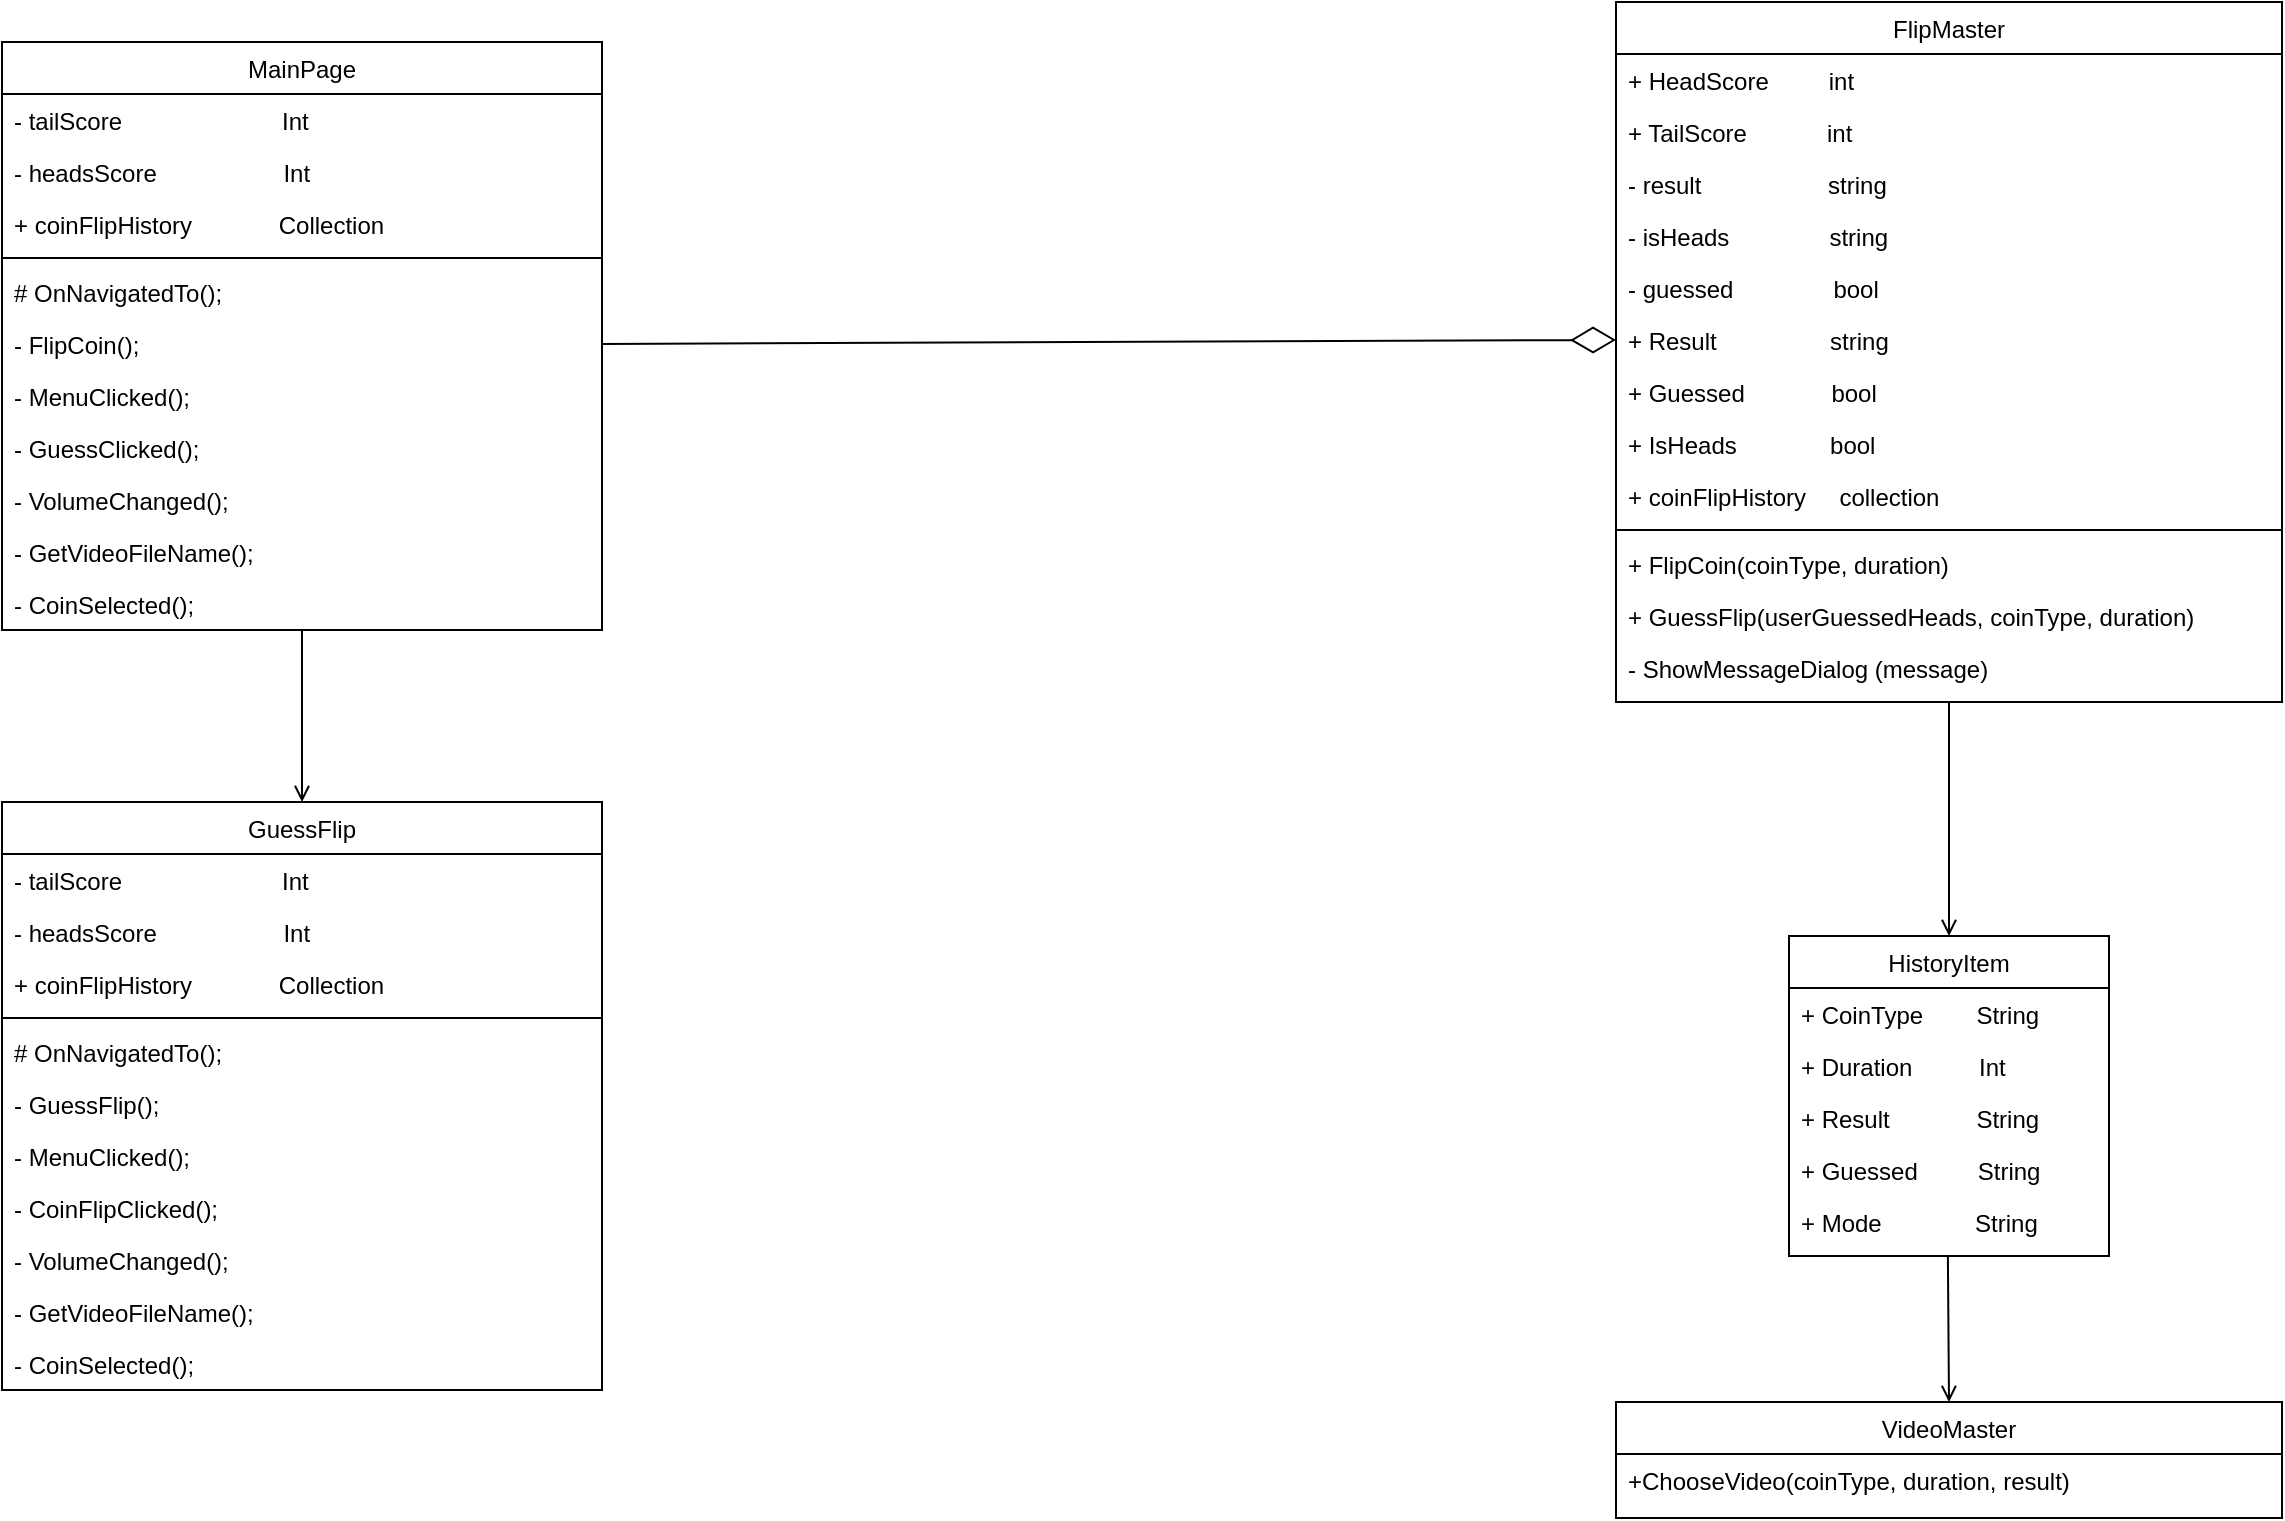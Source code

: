 <mxfile version="22.1.2" type="device">
  <diagram id="C5RBs43oDa-KdzZeNtuy" name="Page-1">
    <mxGraphModel dx="2206" dy="1286" grid="1" gridSize="10" guides="1" tooltips="1" connect="1" arrows="1" fold="1" page="1" pageScale="1" pageWidth="827" pageHeight="1169" math="0" shadow="0">
      <root>
        <mxCell id="WIyWlLk6GJQsqaUBKTNV-0" />
        <mxCell id="WIyWlLk6GJQsqaUBKTNV-1" parent="WIyWlLk6GJQsqaUBKTNV-0" />
        <mxCell id="zkfFHV4jXpPFQw0GAbJ--0" value="MainPage" style="swimlane;fontStyle=0;align=center;verticalAlign=top;childLayout=stackLayout;horizontal=1;startSize=26;horizontalStack=0;resizeParent=1;resizeLast=0;collapsible=1;marginBottom=0;rounded=0;shadow=0;strokeWidth=1;" parent="WIyWlLk6GJQsqaUBKTNV-1" vertex="1">
          <mxGeometry x="20" y="120" width="300" height="294" as="geometry">
            <mxRectangle x="230" y="140" width="160" height="26" as="alternateBounds" />
          </mxGeometry>
        </mxCell>
        <mxCell id="zkfFHV4jXpPFQw0GAbJ--1" value="- tailScore                        Int" style="text;align=left;verticalAlign=top;spacingLeft=4;spacingRight=4;overflow=hidden;rotatable=0;points=[[0,0.5],[1,0.5]];portConstraint=eastwest;" parent="zkfFHV4jXpPFQw0GAbJ--0" vertex="1">
          <mxGeometry y="26" width="300" height="26" as="geometry" />
        </mxCell>
        <mxCell id="zkfFHV4jXpPFQw0GAbJ--2" value="- headsScore                   Int" style="text;align=left;verticalAlign=top;spacingLeft=4;spacingRight=4;overflow=hidden;rotatable=0;points=[[0,0.5],[1,0.5]];portConstraint=eastwest;rounded=0;shadow=0;html=0;" parent="zkfFHV4jXpPFQw0GAbJ--0" vertex="1">
          <mxGeometry y="52" width="300" height="26" as="geometry" />
        </mxCell>
        <mxCell id="zkfFHV4jXpPFQw0GAbJ--3" value="+ coinFlipHistory             Collection" style="text;align=left;verticalAlign=top;spacingLeft=4;spacingRight=4;overflow=hidden;rotatable=0;points=[[0,0.5],[1,0.5]];portConstraint=eastwest;rounded=0;shadow=0;html=0;" parent="zkfFHV4jXpPFQw0GAbJ--0" vertex="1">
          <mxGeometry y="78" width="300" height="26" as="geometry" />
        </mxCell>
        <mxCell id="zkfFHV4jXpPFQw0GAbJ--4" value="" style="line;html=1;strokeWidth=1;align=left;verticalAlign=middle;spacingTop=-1;spacingLeft=3;spacingRight=3;rotatable=0;labelPosition=right;points=[];portConstraint=eastwest;" parent="zkfFHV4jXpPFQw0GAbJ--0" vertex="1">
          <mxGeometry y="104" width="300" height="8" as="geometry" />
        </mxCell>
        <mxCell id="zkfFHV4jXpPFQw0GAbJ--5" value="# OnNavigatedTo();" style="text;align=left;verticalAlign=top;spacingLeft=4;spacingRight=4;overflow=hidden;rotatable=0;points=[[0,0.5],[1,0.5]];portConstraint=eastwest;" parent="zkfFHV4jXpPFQw0GAbJ--0" vertex="1">
          <mxGeometry y="112" width="300" height="26" as="geometry" />
        </mxCell>
        <mxCell id="GGtoI-8SG2DJEzFYPLJh-0" value="- FlipCoin();" style="text;align=left;verticalAlign=top;spacingLeft=4;spacingRight=4;overflow=hidden;rotatable=0;points=[[0,0.5],[1,0.5]];portConstraint=eastwest;" parent="zkfFHV4jXpPFQw0GAbJ--0" vertex="1">
          <mxGeometry y="138" width="300" height="26" as="geometry" />
        </mxCell>
        <mxCell id="GGtoI-8SG2DJEzFYPLJh-1" value="- MenuClicked();" style="text;align=left;verticalAlign=top;spacingLeft=4;spacingRight=4;overflow=hidden;rotatable=0;points=[[0,0.5],[1,0.5]];portConstraint=eastwest;" parent="zkfFHV4jXpPFQw0GAbJ--0" vertex="1">
          <mxGeometry y="164" width="300" height="26" as="geometry" />
        </mxCell>
        <mxCell id="GGtoI-8SG2DJEzFYPLJh-2" value="- GuessClicked();" style="text;align=left;verticalAlign=top;spacingLeft=4;spacingRight=4;overflow=hidden;rotatable=0;points=[[0,0.5],[1,0.5]];portConstraint=eastwest;" parent="zkfFHV4jXpPFQw0GAbJ--0" vertex="1">
          <mxGeometry y="190" width="300" height="26" as="geometry" />
        </mxCell>
        <mxCell id="GGtoI-8SG2DJEzFYPLJh-3" value="- VolumeChanged();" style="text;align=left;verticalAlign=top;spacingLeft=4;spacingRight=4;overflow=hidden;rotatable=0;points=[[0,0.5],[1,0.5]];portConstraint=eastwest;" parent="zkfFHV4jXpPFQw0GAbJ--0" vertex="1">
          <mxGeometry y="216" width="300" height="26" as="geometry" />
        </mxCell>
        <mxCell id="GGtoI-8SG2DJEzFYPLJh-4" value="- GetVideoFileName();" style="text;align=left;verticalAlign=top;spacingLeft=4;spacingRight=4;overflow=hidden;rotatable=0;points=[[0,0.5],[1,0.5]];portConstraint=eastwest;" parent="zkfFHV4jXpPFQw0GAbJ--0" vertex="1">
          <mxGeometry y="242" width="300" height="26" as="geometry" />
        </mxCell>
        <mxCell id="GGtoI-8SG2DJEzFYPLJh-5" value="- CoinSelected();" style="text;align=left;verticalAlign=top;spacingLeft=4;spacingRight=4;overflow=hidden;rotatable=0;points=[[0,0.5],[1,0.5]];portConstraint=eastwest;" parent="zkfFHV4jXpPFQw0GAbJ--0" vertex="1">
          <mxGeometry y="268" width="300" height="26" as="geometry" />
        </mxCell>
        <mxCell id="zkfFHV4jXpPFQw0GAbJ--12" value="" style="endArrow=none;endSize=10;endFill=0;shadow=0;strokeWidth=1;rounded=0;edgeStyle=elbowEdgeStyle;elbow=vertical;exitX=0.5;exitY=0;exitDx=0;exitDy=0;startArrow=open;startFill=0;" parent="WIyWlLk6GJQsqaUBKTNV-1" source="GGtoI-8SG2DJEzFYPLJh-6" target="zkfFHV4jXpPFQw0GAbJ--0" edge="1">
          <mxGeometry width="160" relative="1" as="geometry">
            <mxPoint x="170" y="447" as="sourcePoint" />
            <mxPoint y="203" as="targetPoint" />
          </mxGeometry>
        </mxCell>
        <mxCell id="zkfFHV4jXpPFQw0GAbJ--17" value="HistoryItem" style="swimlane;fontStyle=0;align=center;verticalAlign=top;childLayout=stackLayout;horizontal=1;startSize=26;horizontalStack=0;resizeParent=1;resizeLast=0;collapsible=1;marginBottom=0;rounded=0;shadow=0;strokeWidth=1;" parent="WIyWlLk6GJQsqaUBKTNV-1" vertex="1">
          <mxGeometry x="913.5" y="567" width="160" height="160" as="geometry">
            <mxRectangle x="550" y="140" width="160" height="26" as="alternateBounds" />
          </mxGeometry>
        </mxCell>
        <mxCell id="zkfFHV4jXpPFQw0GAbJ--18" value="+ CoinType        String" style="text;align=left;verticalAlign=top;spacingLeft=4;spacingRight=4;overflow=hidden;rotatable=0;points=[[0,0.5],[1,0.5]];portConstraint=eastwest;" parent="zkfFHV4jXpPFQw0GAbJ--17" vertex="1">
          <mxGeometry y="26" width="160" height="26" as="geometry" />
        </mxCell>
        <mxCell id="zkfFHV4jXpPFQw0GAbJ--19" value="+ Duration          Int" style="text;align=left;verticalAlign=top;spacingLeft=4;spacingRight=4;overflow=hidden;rotatable=0;points=[[0,0.5],[1,0.5]];portConstraint=eastwest;rounded=0;shadow=0;html=0;" parent="zkfFHV4jXpPFQw0GAbJ--17" vertex="1">
          <mxGeometry y="52" width="160" height="26" as="geometry" />
        </mxCell>
        <mxCell id="zkfFHV4jXpPFQw0GAbJ--20" value="+ Result             String" style="text;align=left;verticalAlign=top;spacingLeft=4;spacingRight=4;overflow=hidden;rotatable=0;points=[[0,0.5],[1,0.5]];portConstraint=eastwest;rounded=0;shadow=0;html=0;" parent="zkfFHV4jXpPFQw0GAbJ--17" vertex="1">
          <mxGeometry y="78" width="160" height="26" as="geometry" />
        </mxCell>
        <mxCell id="zkfFHV4jXpPFQw0GAbJ--21" value="+ Guessed         String" style="text;align=left;verticalAlign=top;spacingLeft=4;spacingRight=4;overflow=hidden;rotatable=0;points=[[0,0.5],[1,0.5]];portConstraint=eastwest;rounded=0;shadow=0;html=0;" parent="zkfFHV4jXpPFQw0GAbJ--17" vertex="1">
          <mxGeometry y="104" width="160" height="26" as="geometry" />
        </mxCell>
        <mxCell id="zkfFHV4jXpPFQw0GAbJ--22" value="+ Mode              String" style="text;align=left;verticalAlign=top;spacingLeft=4;spacingRight=4;overflow=hidden;rotatable=0;points=[[0,0.5],[1,0.5]];portConstraint=eastwest;rounded=0;shadow=0;html=0;" parent="zkfFHV4jXpPFQw0GAbJ--17" vertex="1">
          <mxGeometry y="130" width="160" height="26" as="geometry" />
        </mxCell>
        <mxCell id="GGtoI-8SG2DJEzFYPLJh-6" value="GuessFlip" style="swimlane;fontStyle=0;align=center;verticalAlign=top;childLayout=stackLayout;horizontal=1;startSize=26;horizontalStack=0;resizeParent=1;resizeLast=0;collapsible=1;marginBottom=0;rounded=0;shadow=0;strokeWidth=1;" parent="WIyWlLk6GJQsqaUBKTNV-1" vertex="1">
          <mxGeometry x="20" y="500" width="300" height="294" as="geometry">
            <mxRectangle x="230" y="140" width="160" height="26" as="alternateBounds" />
          </mxGeometry>
        </mxCell>
        <mxCell id="GGtoI-8SG2DJEzFYPLJh-7" value="- tailScore                        Int" style="text;align=left;verticalAlign=top;spacingLeft=4;spacingRight=4;overflow=hidden;rotatable=0;points=[[0,0.5],[1,0.5]];portConstraint=eastwest;" parent="GGtoI-8SG2DJEzFYPLJh-6" vertex="1">
          <mxGeometry y="26" width="300" height="26" as="geometry" />
        </mxCell>
        <mxCell id="GGtoI-8SG2DJEzFYPLJh-8" value="- headsScore                   Int" style="text;align=left;verticalAlign=top;spacingLeft=4;spacingRight=4;overflow=hidden;rotatable=0;points=[[0,0.5],[1,0.5]];portConstraint=eastwest;rounded=0;shadow=0;html=0;" parent="GGtoI-8SG2DJEzFYPLJh-6" vertex="1">
          <mxGeometry y="52" width="300" height="26" as="geometry" />
        </mxCell>
        <mxCell id="GGtoI-8SG2DJEzFYPLJh-9" value="+ coinFlipHistory             Collection" style="text;align=left;verticalAlign=top;spacingLeft=4;spacingRight=4;overflow=hidden;rotatable=0;points=[[0,0.5],[1,0.5]];portConstraint=eastwest;rounded=0;shadow=0;html=0;" parent="GGtoI-8SG2DJEzFYPLJh-6" vertex="1">
          <mxGeometry y="78" width="300" height="26" as="geometry" />
        </mxCell>
        <mxCell id="GGtoI-8SG2DJEzFYPLJh-10" value="" style="line;html=1;strokeWidth=1;align=left;verticalAlign=middle;spacingTop=-1;spacingLeft=3;spacingRight=3;rotatable=0;labelPosition=right;points=[];portConstraint=eastwest;" parent="GGtoI-8SG2DJEzFYPLJh-6" vertex="1">
          <mxGeometry y="104" width="300" height="8" as="geometry" />
        </mxCell>
        <mxCell id="GGtoI-8SG2DJEzFYPLJh-11" value="# OnNavigatedTo();" style="text;align=left;verticalAlign=top;spacingLeft=4;spacingRight=4;overflow=hidden;rotatable=0;points=[[0,0.5],[1,0.5]];portConstraint=eastwest;" parent="GGtoI-8SG2DJEzFYPLJh-6" vertex="1">
          <mxGeometry y="112" width="300" height="26" as="geometry" />
        </mxCell>
        <mxCell id="GGtoI-8SG2DJEzFYPLJh-12" value="- GuessFlip();" style="text;align=left;verticalAlign=top;spacingLeft=4;spacingRight=4;overflow=hidden;rotatable=0;points=[[0,0.5],[1,0.5]];portConstraint=eastwest;" parent="GGtoI-8SG2DJEzFYPLJh-6" vertex="1">
          <mxGeometry y="138" width="300" height="26" as="geometry" />
        </mxCell>
        <mxCell id="GGtoI-8SG2DJEzFYPLJh-13" value="- MenuClicked();" style="text;align=left;verticalAlign=top;spacingLeft=4;spacingRight=4;overflow=hidden;rotatable=0;points=[[0,0.5],[1,0.5]];portConstraint=eastwest;" parent="GGtoI-8SG2DJEzFYPLJh-6" vertex="1">
          <mxGeometry y="164" width="300" height="26" as="geometry" />
        </mxCell>
        <mxCell id="GGtoI-8SG2DJEzFYPLJh-14" value="- CoinFlipClicked();" style="text;align=left;verticalAlign=top;spacingLeft=4;spacingRight=4;overflow=hidden;rotatable=0;points=[[0,0.5],[1,0.5]];portConstraint=eastwest;" parent="GGtoI-8SG2DJEzFYPLJh-6" vertex="1">
          <mxGeometry y="190" width="300" height="26" as="geometry" />
        </mxCell>
        <mxCell id="GGtoI-8SG2DJEzFYPLJh-15" value="- VolumeChanged();" style="text;align=left;verticalAlign=top;spacingLeft=4;spacingRight=4;overflow=hidden;rotatable=0;points=[[0,0.5],[1,0.5]];portConstraint=eastwest;" parent="GGtoI-8SG2DJEzFYPLJh-6" vertex="1">
          <mxGeometry y="216" width="300" height="26" as="geometry" />
        </mxCell>
        <mxCell id="GGtoI-8SG2DJEzFYPLJh-16" value="- GetVideoFileName();" style="text;align=left;verticalAlign=top;spacingLeft=4;spacingRight=4;overflow=hidden;rotatable=0;points=[[0,0.5],[1,0.5]];portConstraint=eastwest;" parent="GGtoI-8SG2DJEzFYPLJh-6" vertex="1">
          <mxGeometry y="242" width="300" height="26" as="geometry" />
        </mxCell>
        <mxCell id="GGtoI-8SG2DJEzFYPLJh-17" value="- CoinSelected();" style="text;align=left;verticalAlign=top;spacingLeft=4;spacingRight=4;overflow=hidden;rotatable=0;points=[[0,0.5],[1,0.5]];portConstraint=eastwest;" parent="GGtoI-8SG2DJEzFYPLJh-6" vertex="1">
          <mxGeometry y="268" width="300" height="26" as="geometry" />
        </mxCell>
        <mxCell id="cPqNssww3aN1l4emWbKe-0" value="FlipMaster" style="swimlane;fontStyle=0;align=center;verticalAlign=top;childLayout=stackLayout;horizontal=1;startSize=26;horizontalStack=0;resizeParent=1;resizeLast=0;collapsible=1;marginBottom=0;rounded=0;shadow=0;strokeWidth=1;" vertex="1" parent="WIyWlLk6GJQsqaUBKTNV-1">
          <mxGeometry x="827" y="100" width="333" height="350" as="geometry">
            <mxRectangle x="550" y="140" width="160" height="26" as="alternateBounds" />
          </mxGeometry>
        </mxCell>
        <mxCell id="cPqNssww3aN1l4emWbKe-4" value="+ HeadScore         int" style="text;align=left;verticalAlign=top;spacingLeft=4;spacingRight=4;overflow=hidden;rotatable=0;points=[[0,0.5],[1,0.5]];portConstraint=eastwest;rounded=0;shadow=0;html=0;" vertex="1" parent="cPqNssww3aN1l4emWbKe-0">
          <mxGeometry y="26" width="333" height="26" as="geometry" />
        </mxCell>
        <mxCell id="cPqNssww3aN1l4emWbKe-7" value="+ TailScore            int" style="text;align=left;verticalAlign=top;spacingLeft=4;spacingRight=4;overflow=hidden;rotatable=0;points=[[0,0.5],[1,0.5]];portConstraint=eastwest;rounded=0;shadow=0;html=0;" vertex="1" parent="cPqNssww3aN1l4emWbKe-0">
          <mxGeometry y="52" width="333" height="26" as="geometry" />
        </mxCell>
        <mxCell id="cPqNssww3aN1l4emWbKe-8" value="- result                   string" style="text;align=left;verticalAlign=top;spacingLeft=4;spacingRight=4;overflow=hidden;rotatable=0;points=[[0,0.5],[1,0.5]];portConstraint=eastwest;rounded=0;shadow=0;html=0;" vertex="1" parent="cPqNssww3aN1l4emWbKe-0">
          <mxGeometry y="78" width="333" height="26" as="geometry" />
        </mxCell>
        <mxCell id="cPqNssww3aN1l4emWbKe-9" value="- isHeads               string" style="text;align=left;verticalAlign=top;spacingLeft=4;spacingRight=4;overflow=hidden;rotatable=0;points=[[0,0.5],[1,0.5]];portConstraint=eastwest;rounded=0;shadow=0;html=0;" vertex="1" parent="cPqNssww3aN1l4emWbKe-0">
          <mxGeometry y="104" width="333" height="26" as="geometry" />
        </mxCell>
        <mxCell id="cPqNssww3aN1l4emWbKe-10" value="- guessed               bool" style="text;align=left;verticalAlign=top;spacingLeft=4;spacingRight=4;overflow=hidden;rotatable=0;points=[[0,0.5],[1,0.5]];portConstraint=eastwest;rounded=0;shadow=0;html=0;" vertex="1" parent="cPqNssww3aN1l4emWbKe-0">
          <mxGeometry y="130" width="333" height="26" as="geometry" />
        </mxCell>
        <mxCell id="cPqNssww3aN1l4emWbKe-11" value="+ Result                 string" style="text;align=left;verticalAlign=top;spacingLeft=4;spacingRight=4;overflow=hidden;rotatable=0;points=[[0,0.5],[1,0.5]];portConstraint=eastwest;rounded=0;shadow=0;html=0;" vertex="1" parent="cPqNssww3aN1l4emWbKe-0">
          <mxGeometry y="156" width="333" height="26" as="geometry" />
        </mxCell>
        <mxCell id="cPqNssww3aN1l4emWbKe-12" value="+ Guessed             bool" style="text;align=left;verticalAlign=top;spacingLeft=4;spacingRight=4;overflow=hidden;rotatable=0;points=[[0,0.5],[1,0.5]];portConstraint=eastwest;rounded=0;shadow=0;html=0;" vertex="1" parent="cPqNssww3aN1l4emWbKe-0">
          <mxGeometry y="182" width="333" height="26" as="geometry" />
        </mxCell>
        <mxCell id="cPqNssww3aN1l4emWbKe-13" value="+ IsHeads              bool" style="text;align=left;verticalAlign=top;spacingLeft=4;spacingRight=4;overflow=hidden;rotatable=0;points=[[0,0.5],[1,0.5]];portConstraint=eastwest;rounded=0;shadow=0;html=0;" vertex="1" parent="cPqNssww3aN1l4emWbKe-0">
          <mxGeometry y="208" width="333" height="26" as="geometry" />
        </mxCell>
        <mxCell id="cPqNssww3aN1l4emWbKe-14" value="+ coinFlipHistory     collection" style="text;align=left;verticalAlign=top;spacingLeft=4;spacingRight=4;overflow=hidden;rotatable=0;points=[[0,0.5],[1,0.5]];portConstraint=eastwest;rounded=0;shadow=0;html=0;" vertex="1" parent="cPqNssww3aN1l4emWbKe-0">
          <mxGeometry y="234" width="333" height="26" as="geometry" />
        </mxCell>
        <mxCell id="cPqNssww3aN1l4emWbKe-15" value="" style="line;html=1;strokeWidth=1;align=left;verticalAlign=middle;spacingTop=-1;spacingLeft=3;spacingRight=3;rotatable=0;labelPosition=right;points=[];portConstraint=eastwest;" vertex="1" parent="cPqNssww3aN1l4emWbKe-0">
          <mxGeometry y="260" width="333" height="8" as="geometry" />
        </mxCell>
        <mxCell id="cPqNssww3aN1l4emWbKe-16" value="+ FlipCoin(coinType, duration)" style="text;align=left;verticalAlign=top;spacingLeft=4;spacingRight=4;overflow=hidden;rotatable=0;points=[[0,0.5],[1,0.5]];portConstraint=eastwest;rounded=0;shadow=0;html=0;" vertex="1" parent="cPqNssww3aN1l4emWbKe-0">
          <mxGeometry y="268" width="333" height="26" as="geometry" />
        </mxCell>
        <mxCell id="cPqNssww3aN1l4emWbKe-17" value="+ GuessFlip(userGuessedHeads, coinType, duration)" style="text;align=left;verticalAlign=top;spacingLeft=4;spacingRight=4;overflow=hidden;rotatable=0;points=[[0,0.5],[1,0.5]];portConstraint=eastwest;rounded=0;shadow=0;html=0;" vertex="1" parent="cPqNssww3aN1l4emWbKe-0">
          <mxGeometry y="294" width="333" height="26" as="geometry" />
        </mxCell>
        <mxCell id="cPqNssww3aN1l4emWbKe-18" value="- ShowMessageDialog (message)" style="text;align=left;verticalAlign=top;spacingLeft=4;spacingRight=4;overflow=hidden;rotatable=0;points=[[0,0.5],[1,0.5]];portConstraint=eastwest;rounded=0;shadow=0;html=0;" vertex="1" parent="cPqNssww3aN1l4emWbKe-0">
          <mxGeometry y="320" width="333" height="26" as="geometry" />
        </mxCell>
        <mxCell id="cPqNssww3aN1l4emWbKe-19" value="" style="endArrow=none;html=1;rounded=0;startArrow=diamondThin;startFill=0;startSize=20;entryX=1;entryY=0.5;entryDx=0;entryDy=0;exitX=0;exitY=0.5;exitDx=0;exitDy=0;" edge="1" parent="WIyWlLk6GJQsqaUBKTNV-1" source="cPqNssww3aN1l4emWbKe-11" target="GGtoI-8SG2DJEzFYPLJh-0">
          <mxGeometry width="50" height="50" relative="1" as="geometry">
            <mxPoint x="670" y="320" as="sourcePoint" />
            <mxPoint x="720" y="270" as="targetPoint" />
          </mxGeometry>
        </mxCell>
        <mxCell id="cPqNssww3aN1l4emWbKe-20" value="VideoMaster" style="swimlane;fontStyle=0;align=center;verticalAlign=top;childLayout=stackLayout;horizontal=1;startSize=26;horizontalStack=0;resizeParent=1;resizeLast=0;collapsible=1;marginBottom=0;rounded=0;shadow=0;strokeWidth=1;" vertex="1" parent="WIyWlLk6GJQsqaUBKTNV-1">
          <mxGeometry x="827" y="800" width="333" height="58" as="geometry">
            <mxRectangle x="550" y="140" width="160" height="26" as="alternateBounds" />
          </mxGeometry>
        </mxCell>
        <mxCell id="cPqNssww3aN1l4emWbKe-31" value="+ChooseVideo(coinType, duration, result)" style="text;align=left;verticalAlign=top;spacingLeft=4;spacingRight=4;overflow=hidden;rotatable=0;points=[[0,0.5],[1,0.5]];portConstraint=eastwest;rounded=0;shadow=0;html=0;" vertex="1" parent="cPqNssww3aN1l4emWbKe-20">
          <mxGeometry y="26" width="333" height="26" as="geometry" />
        </mxCell>
        <mxCell id="cPqNssww3aN1l4emWbKe-34" value="" style="endArrow=none;endSize=10;endFill=0;shadow=0;strokeWidth=1;rounded=0;elbow=vertical;startArrow=open;startFill=0;entryX=0.5;entryY=1;entryDx=0;entryDy=0;exitX=0.5;exitY=0;exitDx=0;exitDy=0;" edge="1" parent="WIyWlLk6GJQsqaUBKTNV-1" source="zkfFHV4jXpPFQw0GAbJ--17" target="cPqNssww3aN1l4emWbKe-0">
          <mxGeometry width="160" relative="1" as="geometry">
            <mxPoint x="1010" y="640" as="sourcePoint" />
            <mxPoint x="1000" y="470" as="targetPoint" />
          </mxGeometry>
        </mxCell>
        <mxCell id="cPqNssww3aN1l4emWbKe-35" value="" style="endArrow=none;endSize=10;endFill=0;shadow=0;strokeWidth=1;rounded=0;elbow=vertical;startArrow=open;startFill=0;entryX=0.5;entryY=1;entryDx=0;entryDy=0;exitX=0.5;exitY=0;exitDx=0;exitDy=0;" edge="1" parent="WIyWlLk6GJQsqaUBKTNV-1" source="cPqNssww3aN1l4emWbKe-20">
          <mxGeometry width="160" relative="1" as="geometry">
            <mxPoint x="1010" y="790" as="sourcePoint" />
            <mxPoint x="992.94" y="727" as="targetPoint" />
          </mxGeometry>
        </mxCell>
      </root>
    </mxGraphModel>
  </diagram>
</mxfile>
